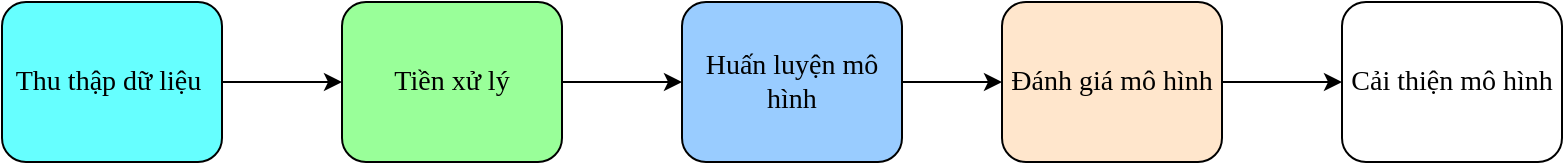 <mxfile version="14.8.1" type="github">
  <diagram id="0WMoknnmAJuxtcJDk9xv" name="Page-1">
    <mxGraphModel dx="1385" dy="670" grid="1" gridSize="10" guides="1" tooltips="1" connect="1" arrows="1" fold="1" page="1" pageScale="1" pageWidth="827" pageHeight="1169" math="0" shadow="0">
      <root>
        <mxCell id="0" />
        <mxCell id="1" parent="0" />
        <mxCell id="feOKJJfrYuT6GGxcxlsI-6" style="edgeStyle=orthogonalEdgeStyle;rounded=0;orthogonalLoop=1;jettySize=auto;html=1;entryX=0;entryY=0.5;entryDx=0;entryDy=0;" edge="1" parent="1" source="feOKJJfrYuT6GGxcxlsI-1" target="feOKJJfrYuT6GGxcxlsI-2">
          <mxGeometry relative="1" as="geometry" />
        </mxCell>
        <mxCell id="feOKJJfrYuT6GGxcxlsI-1" value="&lt;font face=&quot;Times New Roman&quot; style=&quot;font-size: 14px&quot;&gt;Thu thập dữ liệu&amp;nbsp;&lt;/font&gt;" style="rounded=1;whiteSpace=wrap;html=1;fillColor=#66FFFF;" vertex="1" parent="1">
          <mxGeometry x="60" y="220" width="110" height="80" as="geometry" />
        </mxCell>
        <mxCell id="feOKJJfrYuT6GGxcxlsI-7" style="edgeStyle=orthogonalEdgeStyle;rounded=0;orthogonalLoop=1;jettySize=auto;html=1;" edge="1" parent="1" source="feOKJJfrYuT6GGxcxlsI-2" target="feOKJJfrYuT6GGxcxlsI-3">
          <mxGeometry relative="1" as="geometry" />
        </mxCell>
        <mxCell id="feOKJJfrYuT6GGxcxlsI-2" value="&lt;font face=&quot;Times New Roman&quot; style=&quot;font-size: 14px&quot;&gt;Tiền xử lý&lt;/font&gt;" style="rounded=1;whiteSpace=wrap;html=1;fillColor=#99FF99;" vertex="1" parent="1">
          <mxGeometry x="230" y="220" width="110" height="80" as="geometry" />
        </mxCell>
        <mxCell id="feOKJJfrYuT6GGxcxlsI-8" style="edgeStyle=orthogonalEdgeStyle;rounded=0;orthogonalLoop=1;jettySize=auto;html=1;" edge="1" parent="1" source="feOKJJfrYuT6GGxcxlsI-3" target="feOKJJfrYuT6GGxcxlsI-4">
          <mxGeometry relative="1" as="geometry" />
        </mxCell>
        <mxCell id="feOKJJfrYuT6GGxcxlsI-3" value="&lt;font style=&quot;font-size: 14px&quot; face=&quot;Times New Roman&quot;&gt;Huấn luyện mô hình&lt;/font&gt;" style="rounded=1;whiteSpace=wrap;html=1;fillColor=#99CCFF;" vertex="1" parent="1">
          <mxGeometry x="400" y="220" width="110" height="80" as="geometry" />
        </mxCell>
        <mxCell id="feOKJJfrYuT6GGxcxlsI-9" style="edgeStyle=orthogonalEdgeStyle;rounded=0;orthogonalLoop=1;jettySize=auto;html=1;entryX=0;entryY=0.5;entryDx=0;entryDy=0;" edge="1" parent="1" source="feOKJJfrYuT6GGxcxlsI-4" target="feOKJJfrYuT6GGxcxlsI-5">
          <mxGeometry relative="1" as="geometry" />
        </mxCell>
        <mxCell id="feOKJJfrYuT6GGxcxlsI-4" value="&lt;font face=&quot;Times New Roman&quot; style=&quot;font-size: 14px&quot;&gt;Đánh giá mô hình&lt;/font&gt;" style="rounded=1;whiteSpace=wrap;html=1;fillColor=#FFE6CC;" vertex="1" parent="1">
          <mxGeometry x="560" y="220" width="110" height="80" as="geometry" />
        </mxCell>
        <mxCell id="feOKJJfrYuT6GGxcxlsI-5" value="&lt;font style=&quot;font-size: 14px&quot; face=&quot;Times New Roman&quot;&gt;Cải thiện mô hình&lt;/font&gt;" style="rounded=1;whiteSpace=wrap;html=1;" vertex="1" parent="1">
          <mxGeometry x="730" y="220" width="110" height="80" as="geometry" />
        </mxCell>
      </root>
    </mxGraphModel>
  </diagram>
</mxfile>

